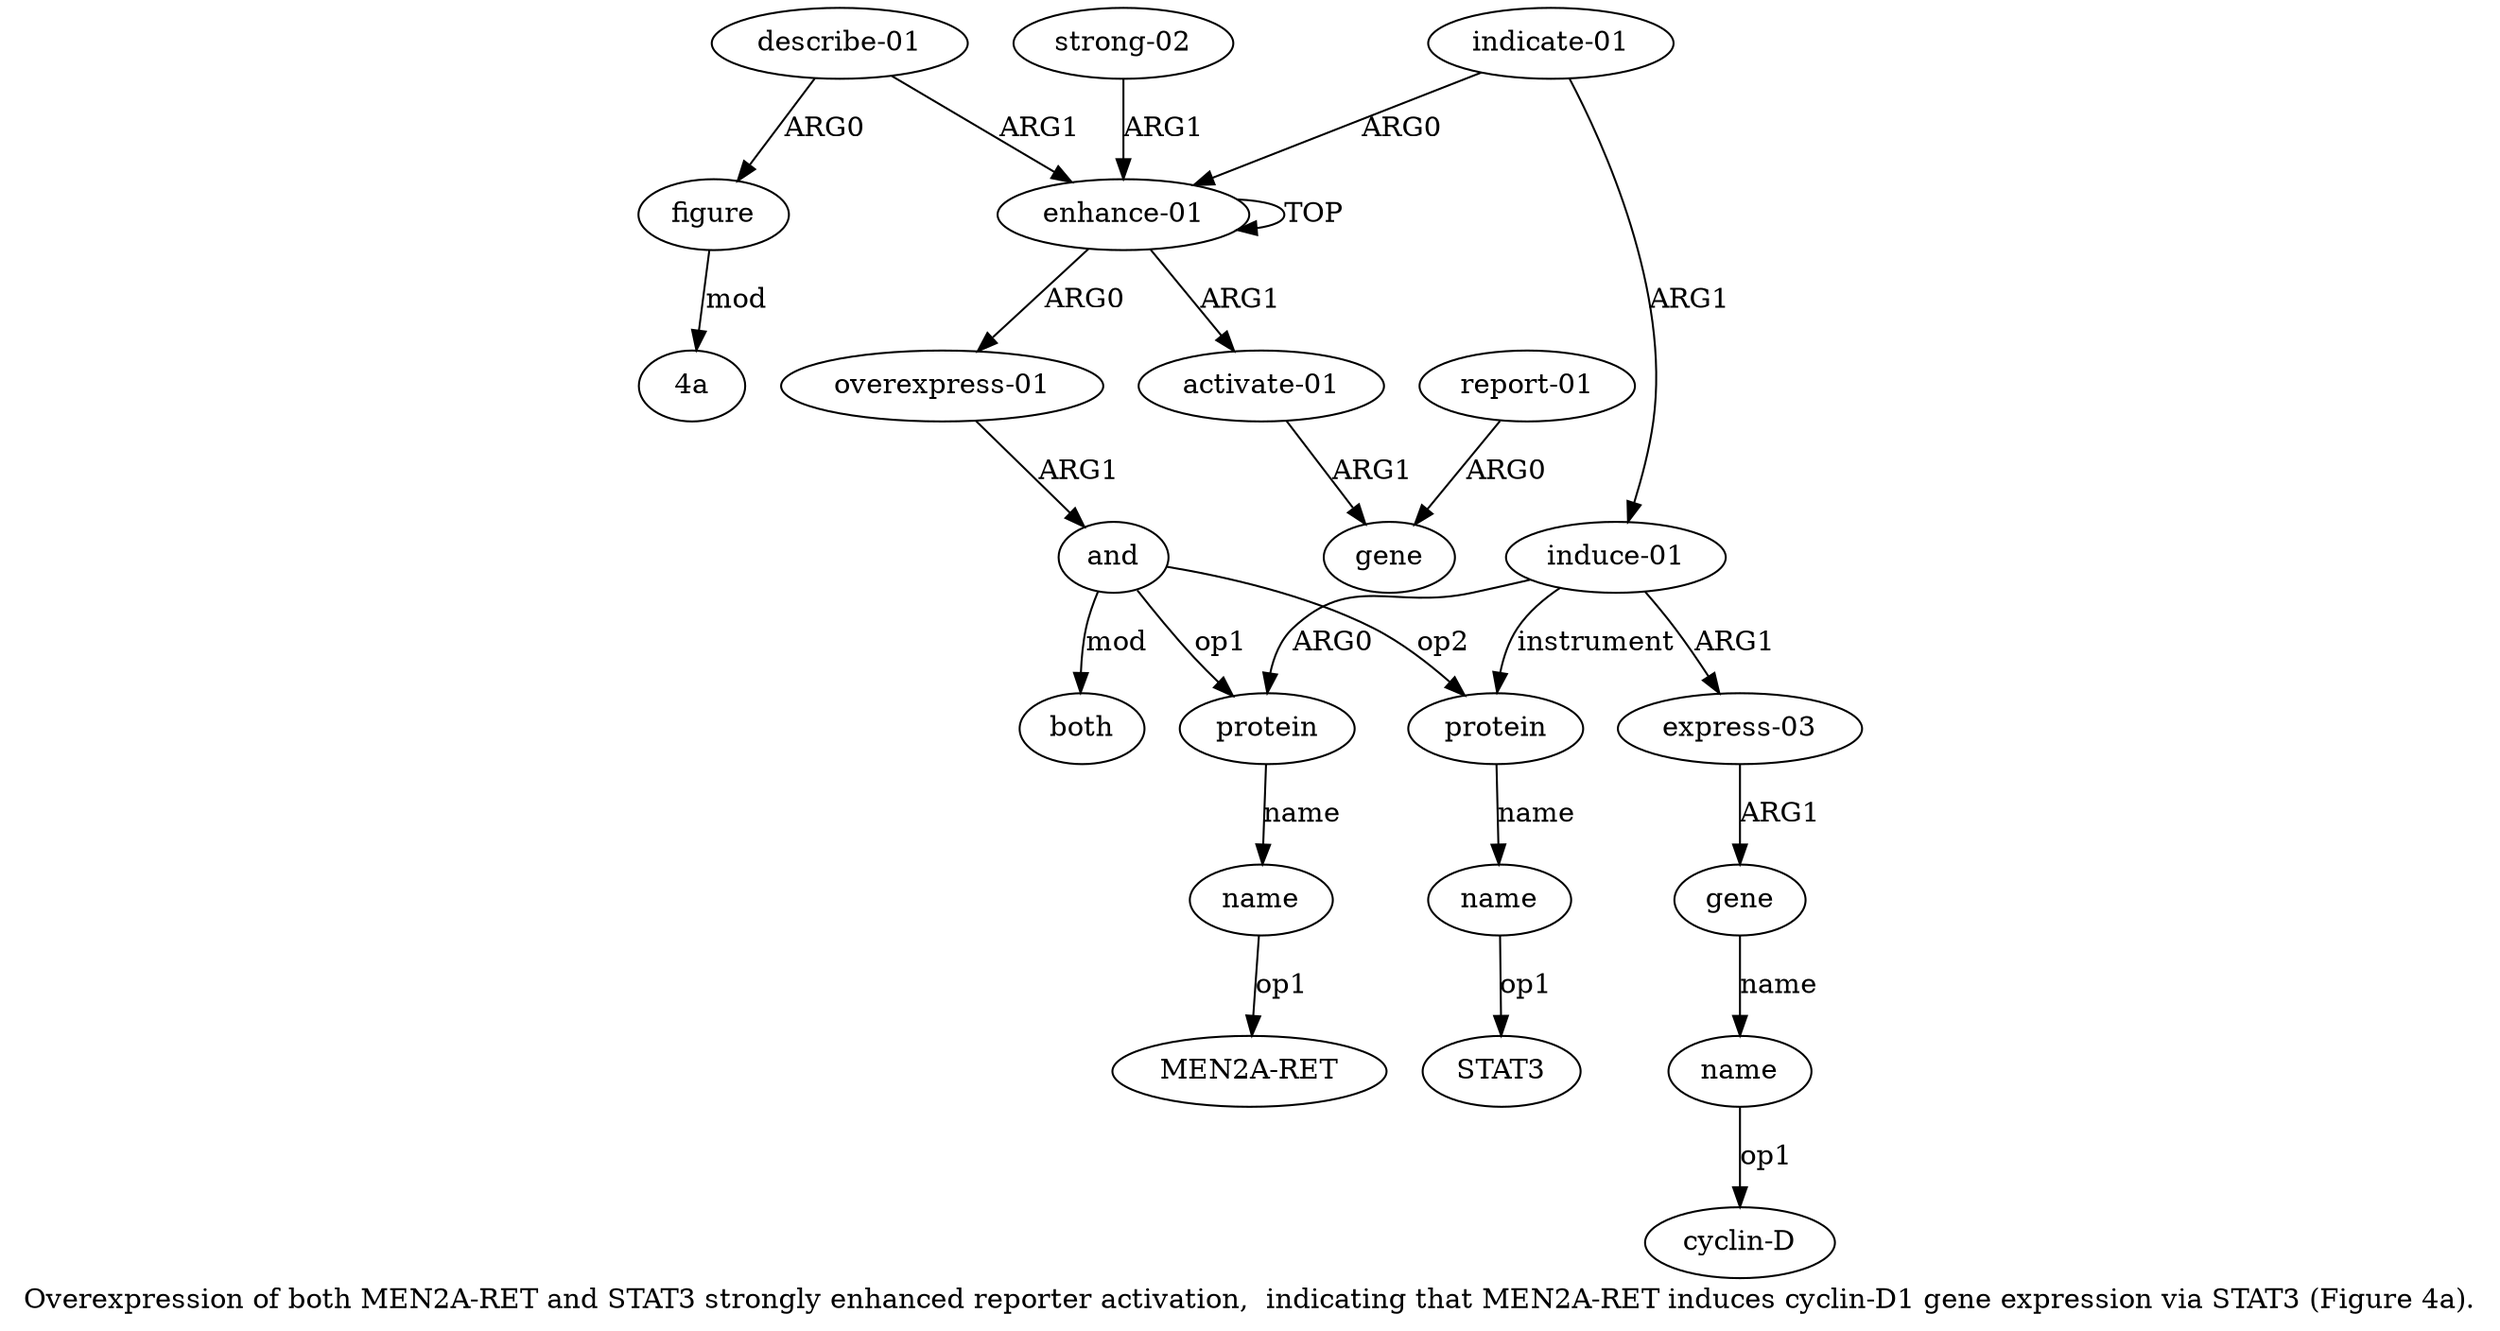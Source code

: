 digraph  {
	graph [label="Overexpression of both MEN2A-RET and STAT3 strongly enhanced reporter activation,  indicating that MEN2A-RET induces cyclin-D1 gene \
expression via STAT3 (Figure 4a)."];
	node [label="\N"];
	"a18 4a"	 [color=black,
		gold_ind=-1,
		gold_label="4a",
		label="4a",
		test_ind=-1,
		test_label="4a"];
	"a4 MEN2A-RET"	 [color=black,
		gold_ind=-1,
		gold_label="MEN2A-RET",
		label="MEN2A-RET",
		test_ind=-1,
		test_label="MEN2A-RET"];
	a15	 [color=black,
		gold_ind=15,
		gold_label=gene,
		label=gene,
		test_ind=15,
		test_label=gene];
	a16	 [color=black,
		gold_ind=16,
		gold_label=name,
		label=name,
		test_ind=16,
		test_label=name];
	a15 -> a16 [key=0,
	color=black,
	gold_label=name,
	label=name,
	test_label=name];
a14 [color=black,
	gold_ind=14,
	gold_label="express-03",
	label="express-03",
	test_ind=14,
	test_label="express-03"];
a14 -> a15 [key=0,
color=black,
gold_label=ARG1,
label=ARG1,
test_label=ARG1];
a17 [color=black,
gold_ind=17,
gold_label="describe-01",
label="describe-01",
test_ind=17,
test_label="describe-01"];
a18 [color=black,
gold_ind=18,
gold_label=figure,
label=figure,
test_ind=18,
test_label=figure];
a17 -> a18 [key=0,
color=black,
gold_label=ARG0,
label=ARG0,
test_label=ARG0];
a0 [color=black,
gold_ind=0,
gold_label="enhance-01",
label="enhance-01",
test_ind=0,
test_label="enhance-01"];
a17 -> a0 [key=0,
color=black,
gold_label=ARG1,
label=ARG1,
test_label=ARG1];
"a16 cyclin-D" [color=black,
gold_ind=-1,
gold_label="cyclin-D",
label="cyclin-D",
test_ind=-1,
test_label="cyclin-D"];
a16 -> "a16 cyclin-D" [key=0,
color=black,
gold_label=op1,
label=op1,
test_label=op1];
a11 [color=black,
gold_ind=11,
gold_label="strong-02",
label="strong-02",
test_ind=11,
test_label="strong-02"];
a11 -> a0 [key=0,
color=black,
gold_label=ARG1,
label=ARG1,
test_label=ARG1];
a10 [color=black,
gold_ind=10,
gold_label="report-01",
label="report-01",
test_ind=10,
test_label="report-01"];
a9 [color=black,
gold_ind=9,
gold_label=gene,
label=gene,
test_ind=9,
test_label=gene];
a10 -> a9 [key=0,
color=black,
gold_label=ARG0,
label=ARG0,
test_label=ARG0];
a13 [color=black,
gold_ind=13,
gold_label="induce-01",
label="induce-01",
test_ind=13,
test_label="induce-01"];
a13 -> a14 [key=0,
color=black,
gold_label=ARG1,
label=ARG1,
test_label=ARG1];
a3 [color=black,
gold_ind=3,
gold_label=protein,
label=protein,
test_ind=3,
test_label=protein];
a13 -> a3 [key=0,
color=black,
gold_label=ARG0,
label=ARG0,
test_label=ARG0];
a5 [color=black,
gold_ind=5,
gold_label=protein,
label=protein,
test_ind=5,
test_label=protein];
a13 -> a5 [key=0,
color=black,
gold_label=instrument,
label=instrument,
test_label=instrument];
a12 [color=black,
gold_ind=12,
gold_label="indicate-01",
label="indicate-01",
test_ind=12,
test_label="indicate-01"];
a12 -> a13 [key=0,
color=black,
gold_label=ARG1,
label=ARG1,
test_label=ARG1];
a12 -> a0 [key=0,
color=black,
gold_label=ARG0,
label=ARG0,
test_label=ARG0];
a18 -> "a18 4a" [key=0,
color=black,
gold_label=mod,
label=mod,
test_label=mod];
a1 [color=black,
gold_ind=1,
gold_label="overexpress-01",
label="overexpress-01",
test_ind=1,
test_label="overexpress-01"];
a2 [color=black,
gold_ind=2,
gold_label=and,
label=and,
test_ind=2,
test_label=and];
a1 -> a2 [key=0,
color=black,
gold_label=ARG1,
label=ARG1,
test_label=ARG1];
a0 -> a1 [key=0,
color=black,
gold_label=ARG0,
label=ARG0,
test_label=ARG0];
a0 -> a0 [key=0,
color=black,
gold_label=TOP,
label=TOP,
test_label=TOP];
a8 [color=black,
gold_ind=8,
gold_label="activate-01",
label="activate-01",
test_ind=8,
test_label="activate-01"];
a0 -> a8 [key=0,
color=black,
gold_label=ARG1,
label=ARG1,
test_label=ARG1];
a4 [color=black,
gold_ind=4,
gold_label=name,
label=name,
test_ind=4,
test_label=name];
a3 -> a4 [key=0,
color=black,
gold_label=name,
label=name,
test_label=name];
a2 -> a3 [key=0,
color=black,
gold_label=op1,
label=op1,
test_label=op1];
a2 -> a5 [key=0,
color=black,
gold_label=op2,
label=op2,
test_label=op2];
a7 [color=black,
gold_ind=7,
gold_label=both,
label=both,
test_ind=7,
test_label=both];
a2 -> a7 [key=0,
color=black,
gold_label=mod,
label=mod,
test_label=mod];
a6 [color=black,
gold_ind=6,
gold_label=name,
label=name,
test_ind=6,
test_label=name];
a5 -> a6 [key=0,
color=black,
gold_label=name,
label=name,
test_label=name];
a4 -> "a4 MEN2A-RET" [key=0,
color=black,
gold_label=op1,
label=op1,
test_label=op1];
"a6 STAT3" [color=black,
gold_ind=-1,
gold_label=STAT3,
label=STAT3,
test_ind=-1,
test_label=STAT3];
a6 -> "a6 STAT3" [key=0,
color=black,
gold_label=op1,
label=op1,
test_label=op1];
a8 -> a9 [key=0,
color=black,
gold_label=ARG1,
label=ARG1,
test_label=ARG1];
}
